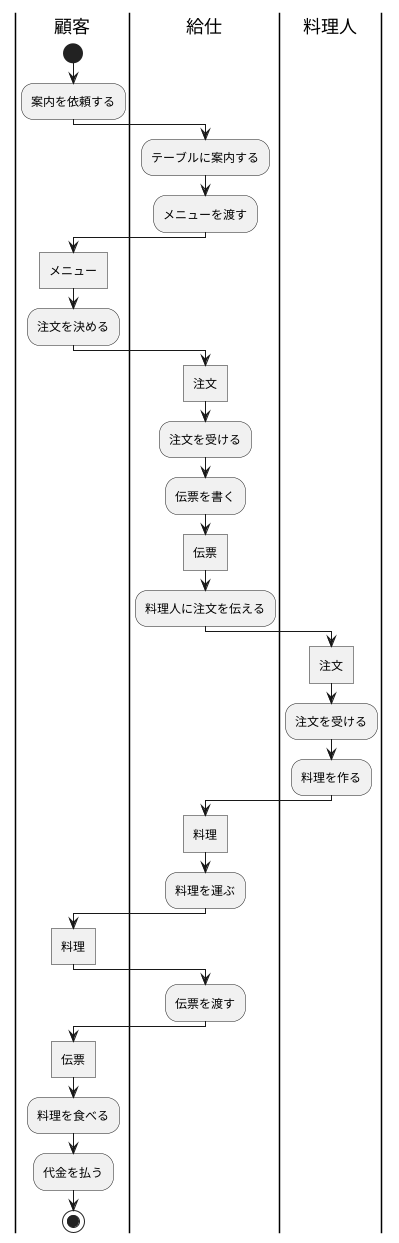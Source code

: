 @startuml レストラン

|顧客|
start

:案内を依頼する;
|顧客|
|給仕|
:テーブルに案内する;
:メニューを渡す;
|給仕|
|顧客|
:メニュー]
:注文を決める;
|顧客|
|給仕|
:注文]
:注文を受ける;
:伝票を書く;
:伝票]
:料理人に注文を伝える;
|給仕|
|料理人|
:注文]
:注文を受ける;
:料理を作る;
|料理人|
|給仕|
:料理]
:料理を運ぶ;
|給仕|
|顧客|
:料理]
|顧客|
|給仕|
:伝票を渡す;
|顧客|
:伝票]
|顧客|
|給仕|
|顧客|
:料理を食べる;
:代金を払う;
|顧客|
stop

@enduml